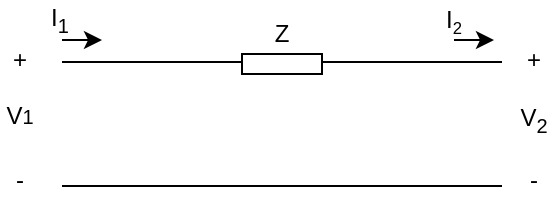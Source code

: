 <mxfile version="13.6.9" type="device"><diagram id="zrN-kkmg-XZF0JXl0gmT" name="Page-1"><mxGraphModel dx="496" dy="257" grid="1" gridSize="10" guides="1" tooltips="1" connect="1" arrows="1" fold="1" page="1" pageScale="1" pageWidth="827" pageHeight="1169" math="0" shadow="0"><root><mxCell id="0"/><mxCell id="1" parent="0"/><mxCell id="HEW5BSOsywEt17gdANaR-4" style="edgeStyle=none;shape=link;rounded=0;orthogonalLoop=1;jettySize=auto;html=1;width=62;" edge="1" parent="1"><mxGeometry relative="1" as="geometry"><mxPoint x="524" y="242" as="targetPoint"/><mxPoint x="304" y="242" as="sourcePoint"/></mxGeometry></mxCell><mxCell id="HEW5BSOsywEt17gdANaR-5" value="" style="endArrow=classic;html=1;" edge="1" parent="1"><mxGeometry width="50" height="50" relative="1" as="geometry"><mxPoint x="304" y="200" as="sourcePoint"/><mxPoint x="324" y="200" as="targetPoint"/></mxGeometry></mxCell><mxCell id="HEW5BSOsywEt17gdANaR-7" value="" style="endArrow=classic;html=1;" edge="1" parent="1"><mxGeometry width="50" height="50" relative="1" as="geometry"><mxPoint x="500" y="200" as="sourcePoint"/><mxPoint x="520" y="200" as="targetPoint"/></mxGeometry></mxCell><mxCell id="HEW5BSOsywEt17gdANaR-8" value="I&lt;sub&gt;1&lt;/sub&gt;" style="text;html=1;strokeColor=none;fillColor=none;align=center;verticalAlign=middle;whiteSpace=wrap;rounded=0;" vertex="1" parent="1"><mxGeometry x="293" y="180" width="20" height="20" as="geometry"/></mxCell><mxCell id="HEW5BSOsywEt17gdANaR-11" value="I&lt;span style=&quot;font-size: 10px&quot;&gt;&lt;sub&gt;2&lt;/sub&gt;&lt;/span&gt;" style="text;html=1;strokeColor=none;fillColor=none;align=center;verticalAlign=middle;whiteSpace=wrap;rounded=0;" vertex="1" parent="1"><mxGeometry x="490" y="180" width="20" height="20" as="geometry"/></mxCell><mxCell id="HEW5BSOsywEt17gdANaR-13" value="V&lt;sub&gt;2&lt;/sub&gt;" style="text;html=1;strokeColor=none;fillColor=none;align=center;verticalAlign=middle;whiteSpace=wrap;rounded=0;" vertex="1" parent="1"><mxGeometry x="530" y="230" width="20" height="20" as="geometry"/></mxCell><mxCell id="HEW5BSOsywEt17gdANaR-14" value="-" style="text;html=1;strokeColor=none;fillColor=none;align=center;verticalAlign=middle;whiteSpace=wrap;rounded=0;" vertex="1" parent="1"><mxGeometry x="530" y="260" width="20" height="20" as="geometry"/></mxCell><mxCell id="HEW5BSOsywEt17gdANaR-17" value="+" style="text;html=1;strokeColor=none;fillColor=none;align=center;verticalAlign=middle;whiteSpace=wrap;rounded=0;" vertex="1" parent="1"><mxGeometry x="530" y="200" width="20" height="20" as="geometry"/></mxCell><mxCell id="HEW5BSOsywEt17gdANaR-21" value="V&lt;span style=&quot;font-size: 10px&quot;&gt;1&lt;/span&gt;" style="text;html=1;strokeColor=none;fillColor=none;align=center;verticalAlign=middle;whiteSpace=wrap;rounded=0;" vertex="1" parent="1"><mxGeometry x="273" y="228" width="20" height="20" as="geometry"/></mxCell><mxCell id="HEW5BSOsywEt17gdANaR-22" value="-" style="text;html=1;strokeColor=none;fillColor=none;align=center;verticalAlign=middle;whiteSpace=wrap;rounded=0;" vertex="1" parent="1"><mxGeometry x="273" y="260" width="20" height="20" as="geometry"/></mxCell><mxCell id="HEW5BSOsywEt17gdANaR-23" value="+" style="text;html=1;strokeColor=none;fillColor=none;align=center;verticalAlign=middle;whiteSpace=wrap;rounded=0;" vertex="1" parent="1"><mxGeometry x="273" y="200" width="20" height="20" as="geometry"/></mxCell><mxCell id="HEW5BSOsywEt17gdANaR-24" value="" style="rounded=0;whiteSpace=wrap;html=1;" vertex="1" parent="1"><mxGeometry x="394" y="207" width="40" height="10" as="geometry"/></mxCell><mxCell id="HEW5BSOsywEt17gdANaR-26" value="Z" style="text;html=1;strokeColor=none;fillColor=none;align=center;verticalAlign=middle;whiteSpace=wrap;rounded=0;" vertex="1" parent="1"><mxGeometry x="404" y="187" width="20" height="20" as="geometry"/></mxCell></root></mxGraphModel></diagram></mxfile>